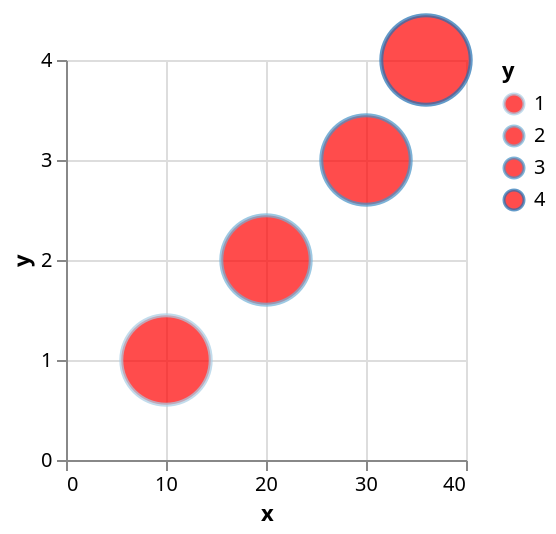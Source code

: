 {
  "$schema": "https://vega.github.io/schema/vega-lite/v5.json",
  "data": {
    "values": [
      {
        "cat": "a",
        "val": 1,
        "x": 10,
        "y": 1
      },
      {
        "cat": "b",
        "val": 2,
        "x": 20,
        "y": 2
      },
      {
        "cat": "c",
        "val": 3,
        "x": 30,
        "y": 3
      },
      {
        "cat": "d",
        "val": 4,
        "x": 36,
        "y": 4
      }
    ]
  },
  "encoding": {
    "color": {
      "field": "cat",
      "type": "nominal"
    },
    "fill": {
      "value": "red"
    },
    "size": {
      "value": 2000
    },
    "stroke": {
      "field": "y",
      "type": "ordinal"
    },
    "x": {
      "field": "x",
      "type": "quantitative"
    },
    "y": {
      "field": "y",
      "type": "quantitative"
    }
  },
  "height": 200,
  "mark": {
    "stroke": "black",
    "type": "circle"
  },
  "width": 200
}